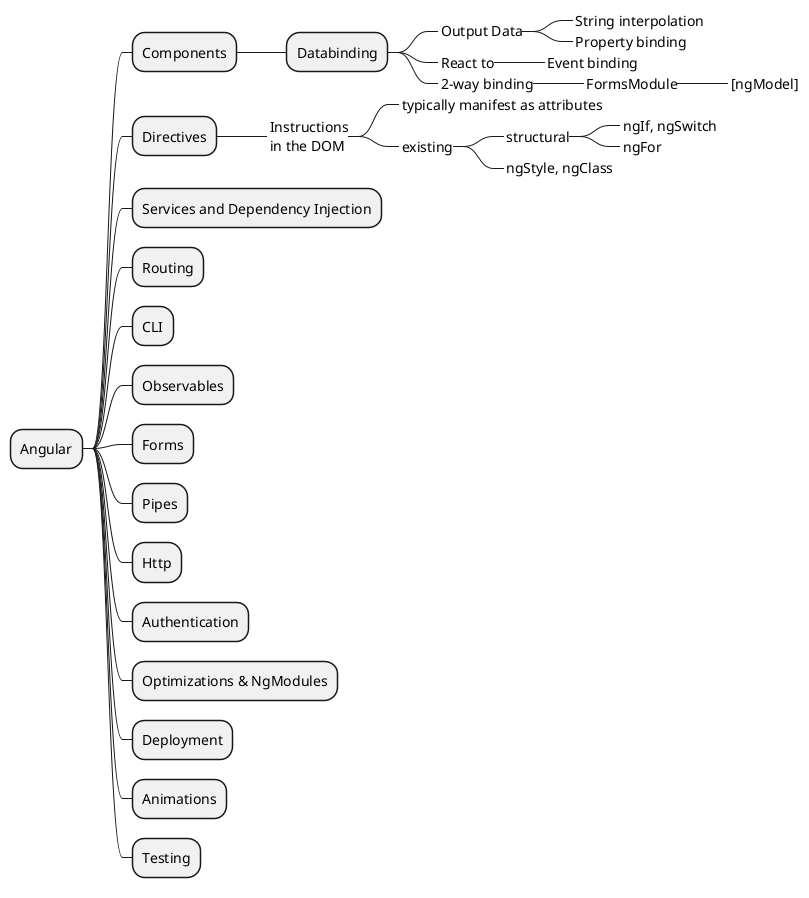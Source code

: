 @startmindmap
+ Angular
++ Components
+++ Databinding
++++_ Output Data
+++++_ String interpolation
+++++_ Property binding
++++_ React to
+++++_ Event binding
++++_ 2-way binding
+++++_ FormsModule
++++++_ [ngModel]


++ Directives
+++_ Instructions\nin the DOM
++++_ typically manifest as attributes
++++_ existing
+++++_ structural
++++++_ ngIf, ngSwitch
++++++_ ngFor
+++++_ ngStyle, ngClass


++ Services and Dependency Injection
++ Routing
++ CLI
++ Observables
++ Forms
++ Pipes
++ Http
++ Authentication
++ Optimizations & NgModules
++ Deployment
++ Animations
++ Testing
@endmindmap